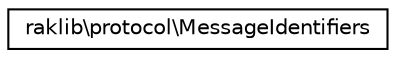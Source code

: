 digraph "Graphical Class Hierarchy"
{
 // INTERACTIVE_SVG=YES
 // LATEX_PDF_SIZE
  edge [fontname="Helvetica",fontsize="10",labelfontname="Helvetica",labelfontsize="10"];
  node [fontname="Helvetica",fontsize="10",shape=record];
  rankdir="LR";
  Node0 [label="raklib\\protocol\\MessageIdentifiers",height=0.2,width=0.4,color="black", fillcolor="white", style="filled",URL="$dd/d22/interfaceraklib_1_1protocol_1_1_message_identifiers.html",tooltip=" "];
}
